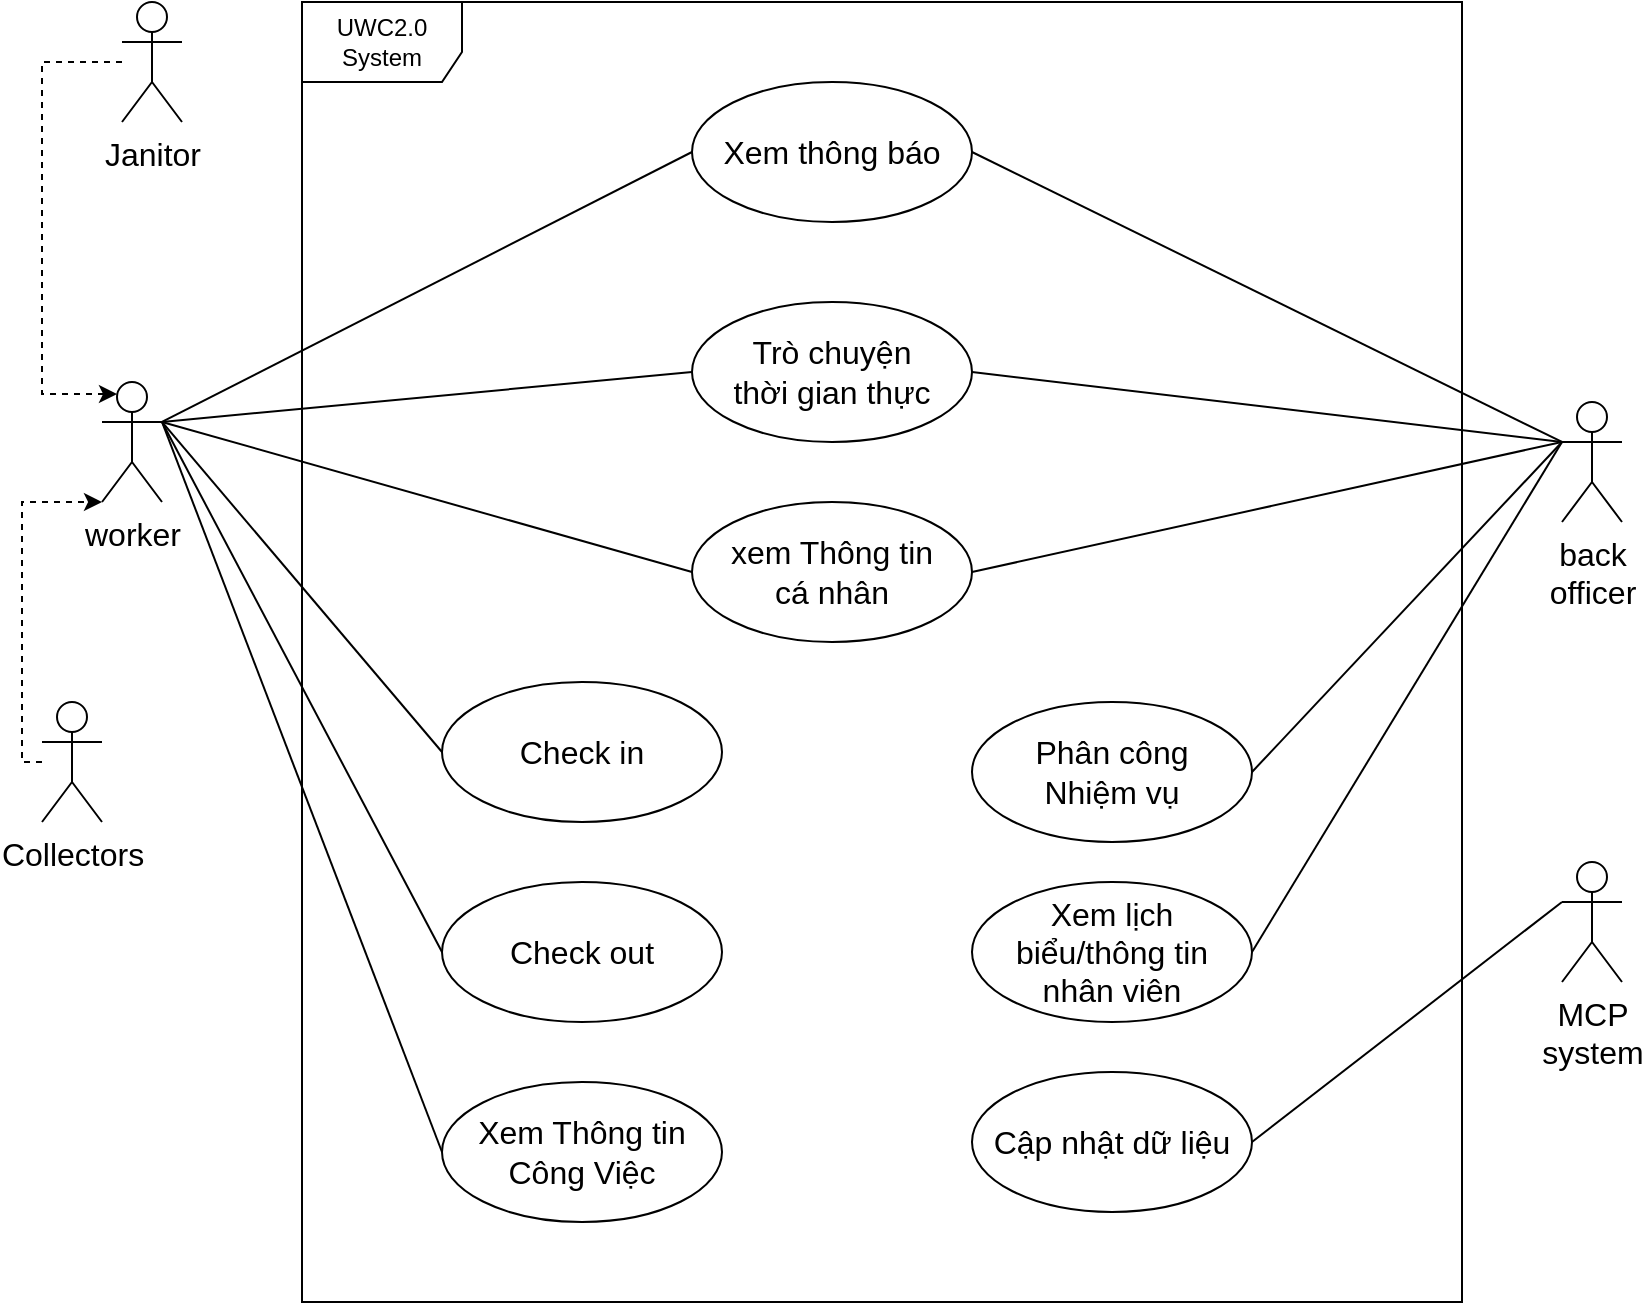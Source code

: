 <mxfile version="20.2.8" type="device" pages="3"><diagram id="xRWwraY7McmnF7ADtMVb" name="Page-1"><mxGraphModel dx="942" dy="677" grid="1" gridSize="10" guides="1" tooltips="1" connect="1" arrows="1" fold="1" page="1" pageScale="1" pageWidth="850" pageHeight="1100" math="0" shadow="0"><root><mxCell id="0"/><mxCell id="1" parent="0"/><mxCell id="_DzVUZ29TaO_gOabKnIX-59" value="worker" style="shape=umlActor;verticalLabelPosition=bottom;verticalAlign=top;html=1;outlineConnect=0;fontSize=16;" vertex="1" parent="1"><mxGeometry x="70" y="520" width="30" height="60" as="geometry"/></mxCell><mxCell id="_DzVUZ29TaO_gOabKnIX-60" style="edgeStyle=orthogonalEdgeStyle;rounded=0;orthogonalLoop=1;jettySize=auto;html=1;entryX=0.25;entryY=0.1;entryDx=0;entryDy=0;entryPerimeter=0;dashed=1;fontSize=16;" edge="1" parent="1" source="_DzVUZ29TaO_gOabKnIX-61" target="_DzVUZ29TaO_gOabKnIX-59"><mxGeometry relative="1" as="geometry"><Array as="points"><mxPoint x="40" y="360"/><mxPoint x="40" y="526"/></Array></mxGeometry></mxCell><mxCell id="_DzVUZ29TaO_gOabKnIX-61" value="Janitor" style="shape=umlActor;verticalLabelPosition=bottom;verticalAlign=top;html=1;outlineConnect=0;fontSize=16;" vertex="1" parent="1"><mxGeometry x="80" y="330" width="30" height="60" as="geometry"/></mxCell><mxCell id="_DzVUZ29TaO_gOabKnIX-62" style="edgeStyle=orthogonalEdgeStyle;rounded=0;orthogonalLoop=1;jettySize=auto;html=1;entryX=0;entryY=1;entryDx=0;entryDy=0;entryPerimeter=0;dashed=1;fontSize=16;" edge="1" parent="1" source="_DzVUZ29TaO_gOabKnIX-63" target="_DzVUZ29TaO_gOabKnIX-59"><mxGeometry relative="1" as="geometry"><Array as="points"><mxPoint x="30" y="710"/><mxPoint x="30" y="580"/></Array></mxGeometry></mxCell><mxCell id="_DzVUZ29TaO_gOabKnIX-63" value="Collectors" style="shape=umlActor;verticalLabelPosition=bottom;verticalAlign=top;html=1;outlineConnect=0;fontSize=16;" vertex="1" parent="1"><mxGeometry x="40" y="680" width="30" height="60" as="geometry"/></mxCell><mxCell id="_DzVUZ29TaO_gOabKnIX-64" value="back &lt;br style=&quot;font-size: 16px;&quot;&gt;officer" style="shape=umlActor;verticalLabelPosition=bottom;verticalAlign=top;html=1;outlineConnect=0;fontSize=16;" vertex="1" parent="1"><mxGeometry x="800" y="530" width="30" height="60" as="geometry"/></mxCell><mxCell id="_DzVUZ29TaO_gOabKnIX-65" value="Trò chuyện&lt;br style=&quot;font-size: 16px;&quot;&gt;thời gian thực" style="ellipse;whiteSpace=wrap;html=1;fontSize=16;" vertex="1" parent="1"><mxGeometry x="365" y="480" width="140" height="70" as="geometry"/></mxCell><mxCell id="_DzVUZ29TaO_gOabKnIX-66" value="" style="endArrow=none;html=1;rounded=0;exitX=1;exitY=0.333;exitDx=0;exitDy=0;exitPerimeter=0;entryX=0;entryY=0.5;entryDx=0;entryDy=0;fontSize=16;" edge="1" parent="1" source="_DzVUZ29TaO_gOabKnIX-59" target="_DzVUZ29TaO_gOabKnIX-65"><mxGeometry width="50" height="50" relative="1" as="geometry"><mxPoint x="330" y="750" as="sourcePoint"/><mxPoint x="380" y="700" as="targetPoint"/></mxGeometry></mxCell><mxCell id="_DzVUZ29TaO_gOabKnIX-67" value="" style="endArrow=none;html=1;rounded=0;exitX=1;exitY=0.5;exitDx=0;exitDy=0;entryX=0;entryY=0.333;entryDx=0;entryDy=0;entryPerimeter=0;fontSize=16;" edge="1" parent="1" source="_DzVUZ29TaO_gOabKnIX-65" target="_DzVUZ29TaO_gOabKnIX-64"><mxGeometry width="50" height="50" relative="1" as="geometry"><mxPoint x="130" y="460" as="sourcePoint"/><mxPoint x="380.0" y="535" as="targetPoint"/></mxGeometry></mxCell><mxCell id="_DzVUZ29TaO_gOabKnIX-68" value="Xem thông báo" style="ellipse;whiteSpace=wrap;html=1;fontSize=16;" vertex="1" parent="1"><mxGeometry x="365" y="370" width="140" height="70" as="geometry"/></mxCell><mxCell id="_DzVUZ29TaO_gOabKnIX-69" value="" style="endArrow=none;html=1;rounded=0;entryX=0;entryY=0.5;entryDx=0;entryDy=0;exitX=1;exitY=0.333;exitDx=0;exitDy=0;exitPerimeter=0;fontSize=16;" edge="1" parent="1" source="_DzVUZ29TaO_gOabKnIX-59" target="_DzVUZ29TaO_gOabKnIX-68"><mxGeometry width="50" height="50" relative="1" as="geometry"><mxPoint x="130" y="530" as="sourcePoint"/><mxPoint x="375" y="540" as="targetPoint"/></mxGeometry></mxCell><mxCell id="_DzVUZ29TaO_gOabKnIX-70" value="" style="endArrow=none;html=1;rounded=0;exitX=1;exitY=0.5;exitDx=0;exitDy=0;entryX=0;entryY=0.333;entryDx=0;entryDy=0;entryPerimeter=0;fontSize=16;" edge="1" parent="1" source="_DzVUZ29TaO_gOabKnIX-68" target="_DzVUZ29TaO_gOabKnIX-64"><mxGeometry width="50" height="50" relative="1" as="geometry"><mxPoint x="130" y="540" as="sourcePoint"/><mxPoint x="375" y="540" as="targetPoint"/></mxGeometry></mxCell><mxCell id="_DzVUZ29TaO_gOabKnIX-71" value="Check in" style="ellipse;whiteSpace=wrap;html=1;fontSize=16;" vertex="1" parent="1"><mxGeometry x="240" y="670" width="140" height="70" as="geometry"/></mxCell><mxCell id="_DzVUZ29TaO_gOabKnIX-72" value="Check out" style="ellipse;whiteSpace=wrap;html=1;fontSize=16;" vertex="1" parent="1"><mxGeometry x="240" y="770" width="140" height="70" as="geometry"/></mxCell><mxCell id="_DzVUZ29TaO_gOabKnIX-73" value="" style="endArrow=none;html=1;rounded=0;entryX=0;entryY=0.5;entryDx=0;entryDy=0;exitX=1;exitY=0.333;exitDx=0;exitDy=0;exitPerimeter=0;fontSize=16;" edge="1" parent="1" source="_DzVUZ29TaO_gOabKnIX-59" target="_DzVUZ29TaO_gOabKnIX-71"><mxGeometry width="50" height="50" relative="1" as="geometry"><mxPoint x="130" y="530" as="sourcePoint"/><mxPoint x="375" y="525" as="targetPoint"/></mxGeometry></mxCell><mxCell id="_DzVUZ29TaO_gOabKnIX-74" value="" style="endArrow=none;html=1;rounded=0;entryX=0;entryY=0.5;entryDx=0;entryDy=0;exitX=1;exitY=0.333;exitDx=0;exitDy=0;exitPerimeter=0;fontSize=16;" edge="1" parent="1" source="_DzVUZ29TaO_gOabKnIX-59" target="_DzVUZ29TaO_gOabKnIX-72"><mxGeometry width="50" height="50" relative="1" as="geometry"><mxPoint x="130" y="540" as="sourcePoint"/><mxPoint x="375" y="615" as="targetPoint"/></mxGeometry></mxCell><mxCell id="_DzVUZ29TaO_gOabKnIX-75" value="Xem Thông tin Công Việc" style="ellipse;whiteSpace=wrap;html=1;fontSize=16;" vertex="1" parent="1"><mxGeometry x="240" y="870" width="140" height="70" as="geometry"/></mxCell><mxCell id="_DzVUZ29TaO_gOabKnIX-76" value="" style="endArrow=none;html=1;rounded=0;entryX=0;entryY=0.5;entryDx=0;entryDy=0;fontSize=16;exitX=1;exitY=0.333;exitDx=0;exitDy=0;exitPerimeter=0;" edge="1" parent="1" source="_DzVUZ29TaO_gOabKnIX-59" target="_DzVUZ29TaO_gOabKnIX-75"><mxGeometry width="50" height="50" relative="1" as="geometry"><mxPoint x="100" y="540" as="sourcePoint"/><mxPoint x="375" y="705" as="targetPoint"/></mxGeometry></mxCell><mxCell id="_DzVUZ29TaO_gOabKnIX-77" value="Phân công&lt;br style=&quot;font-size: 16px;&quot;&gt;Nhiệm vụ" style="ellipse;whiteSpace=wrap;html=1;fontSize=16;" vertex="1" parent="1"><mxGeometry x="505" y="680" width="140" height="70" as="geometry"/></mxCell><mxCell id="_DzVUZ29TaO_gOabKnIX-78" value="" style="endArrow=none;html=1;rounded=0;exitX=1;exitY=0.5;exitDx=0;exitDy=0;entryX=0;entryY=0.333;entryDx=0;entryDy=0;entryPerimeter=0;fontSize=16;" edge="1" parent="1" source="_DzVUZ29TaO_gOabKnIX-77" target="_DzVUZ29TaO_gOabKnIX-64"><mxGeometry width="50" height="50" relative="1" as="geometry"><mxPoint x="515" y="525" as="sourcePoint"/><mxPoint x="750" y="530" as="targetPoint"/></mxGeometry></mxCell><mxCell id="_DzVUZ29TaO_gOabKnIX-79" value="xem Thông tin&lt;br style=&quot;font-size: 16px;&quot;&gt;cá nhân" style="ellipse;whiteSpace=wrap;html=1;fontSize=16;" vertex="1" parent="1"><mxGeometry x="365" y="580" width="140" height="70" as="geometry"/></mxCell><mxCell id="_DzVUZ29TaO_gOabKnIX-80" value="" style="endArrow=none;html=1;rounded=0;entryX=0;entryY=0.5;entryDx=0;entryDy=0;exitX=1;exitY=0.333;exitDx=0;exitDy=0;exitPerimeter=0;fontSize=16;" edge="1" parent="1" source="_DzVUZ29TaO_gOabKnIX-59" target="_DzVUZ29TaO_gOabKnIX-79"><mxGeometry width="50" height="50" relative="1" as="geometry"><mxPoint x="110" y="550" as="sourcePoint"/><mxPoint x="375" y="705" as="targetPoint"/></mxGeometry></mxCell><mxCell id="_DzVUZ29TaO_gOabKnIX-81" value="Cập nhật dữ liệu" style="ellipse;whiteSpace=wrap;html=1;fontSize=16;" vertex="1" parent="1"><mxGeometry x="505" y="865" width="140" height="70" as="geometry"/></mxCell><mxCell id="_DzVUZ29TaO_gOabKnIX-82" value="" style="endArrow=none;html=1;rounded=0;entryX=1;entryY=0.5;entryDx=0;entryDy=0;fontSize=16;exitX=0;exitY=0.333;exitDx=0;exitDy=0;exitPerimeter=0;" edge="1" parent="1" source="_DzVUZ29TaO_gOabKnIX-85" target="_DzVUZ29TaO_gOabKnIX-81"><mxGeometry width="50" height="50" relative="1" as="geometry"><mxPoint x="720" y="870" as="sourcePoint"/><mxPoint x="375" y="415" as="targetPoint"/></mxGeometry></mxCell><mxCell id="_DzVUZ29TaO_gOabKnIX-83" value="Xem lịch biểu/thông tin &lt;br&gt;nhân viên" style="ellipse;whiteSpace=wrap;html=1;fontSize=16;" vertex="1" parent="1"><mxGeometry x="505" y="770" width="140" height="70" as="geometry"/></mxCell><mxCell id="_DzVUZ29TaO_gOabKnIX-84" value="" style="endArrow=none;html=1;rounded=0;exitX=1;exitY=0.5;exitDx=0;exitDy=0;entryX=0;entryY=0.333;entryDx=0;entryDy=0;entryPerimeter=0;fontSize=16;" edge="1" parent="1" source="_DzVUZ29TaO_gOabKnIX-83" target="_DzVUZ29TaO_gOabKnIX-64"><mxGeometry width="50" height="50" relative="1" as="geometry"><mxPoint x="730" y="625.0" as="sourcePoint"/><mxPoint x="820" y="550" as="targetPoint"/></mxGeometry></mxCell><mxCell id="_DzVUZ29TaO_gOabKnIX-85" value="MCP&lt;br&gt;system" style="shape=umlActor;verticalLabelPosition=bottom;verticalAlign=top;html=1;outlineConnect=0;fontSize=16;" vertex="1" parent="1"><mxGeometry x="800" y="760" width="30" height="60" as="geometry"/></mxCell><mxCell id="_DzVUZ29TaO_gOabKnIX-86" value="" style="endArrow=none;html=1;rounded=0;exitX=1;exitY=0.5;exitDx=0;exitDy=0;entryX=0;entryY=0.333;entryDx=0;entryDy=0;entryPerimeter=0;fontSize=16;" edge="1" parent="1" source="_DzVUZ29TaO_gOabKnIX-79" target="_DzVUZ29TaO_gOabKnIX-64"><mxGeometry width="50" height="50" relative="1" as="geometry"><mxPoint x="690.0" y="705" as="sourcePoint"/><mxPoint x="820" y="560" as="targetPoint"/></mxGeometry></mxCell><mxCell id="_DzVUZ29TaO_gOabKnIX-87" value="UWC2.0 System" style="shape=umlFrame;whiteSpace=wrap;html=1;width=80;height=40;" vertex="1" parent="1"><mxGeometry x="170" y="330" width="580" height="650" as="geometry"/></mxCell></root></mxGraphModel></diagram><diagram id="BSPqzLPKIBEDgvnGzP8l" name="Page-2"><mxGraphModel dx="1792" dy="677" grid="1" gridSize="10" guides="1" tooltips="1" connect="1" arrows="1" fold="1" page="1" pageScale="1" pageWidth="850" pageHeight="1100" math="0" shadow="0"><root><mxCell id="0"/><mxCell id="1" parent="0"/><mxCell id="vy1q3zeR72LXmahcZezZ-2" value=":Server" style="rounded=0;whiteSpace=wrap;html=1;" parent="1" vertex="1"><mxGeometry x="440" y="230" width="120" height="60" as="geometry"/></mxCell><mxCell id="vy1q3zeR72LXmahcZezZ-3" value=":User&amp;nbsp;" style="rounded=0;whiteSpace=wrap;html=1;" parent="1" vertex="1"><mxGeometry x="-80" y="240" width="120" height="60" as="geometry"/></mxCell><mxCell id="vy1q3zeR72LXmahcZezZ-4" value=":MapInterface" style="rounded=0;whiteSpace=wrap;html=1;" parent="1" vertex="1"><mxGeometry x="180" y="230" width="120" height="60" as="geometry"/></mxCell><mxCell id="vy1q3zeR72LXmahcZezZ-5" value="" style="endArrow=none;dashed=1;html=1;rounded=0;entryX=0.5;entryY=1;entryDx=0;entryDy=0;" parent="1" target="vy1q3zeR72LXmahcZezZ-3" edge="1"><mxGeometry width="50" height="50" relative="1" as="geometry"><mxPoint x="-20" y="1970" as="sourcePoint"/><mxPoint x="290" y="320" as="targetPoint"/></mxGeometry></mxCell><mxCell id="vy1q3zeR72LXmahcZezZ-6" value="" style="endArrow=none;dashed=1;html=1;rounded=0;entryX=0.5;entryY=1;entryDx=0;entryDy=0;" parent="1" target="vy1q3zeR72LXmahcZezZ-2" edge="1"><mxGeometry width="50" height="50" relative="1" as="geometry"><mxPoint x="500" y="1970" as="sourcePoint"/><mxPoint x="440" y="290" as="targetPoint"/></mxGeometry></mxCell><mxCell id="vy1q3zeR72LXmahcZezZ-7" value="" style="endArrow=none;dashed=1;html=1;rounded=0;entryX=0.5;entryY=1;entryDx=0;entryDy=0;" parent="1" target="vy1q3zeR72LXmahcZezZ-4" edge="1"><mxGeometry width="50" height="50" relative="1" as="geometry"><mxPoint x="240" y="1970" as="sourcePoint"/><mxPoint x="259.5" y="290" as="targetPoint"/></mxGeometry></mxCell><mxCell id="vy1q3zeR72LXmahcZezZ-8" value="" style="endArrow=classic;html=1;rounded=0;" parent="1" edge="1"><mxGeometry width="50" height="50" relative="1" as="geometry"><mxPoint x="-20" y="330" as="sourcePoint"/><mxPoint x="240" y="330" as="targetPoint"/></mxGeometry></mxCell><mxCell id="vy1q3zeR72LXmahcZezZ-9" value="Click vào MCP để bắt đầu" style="text;html=1;align=center;verticalAlign=middle;resizable=0;points=[];autosize=1;strokeColor=none;fillColor=none;" parent="1" vertex="1"><mxGeometry x="30" y="300" width="160" height="30" as="geometry"/></mxCell><mxCell id="vy1q3zeR72LXmahcZezZ-11" value="" style="endArrow=classic;html=1;rounded=0;" parent="1" edge="1"><mxGeometry width="50" height="50" relative="1" as="geometry"><mxPoint x="240" y="340" as="sourcePoint"/><mxPoint x="500" y="340" as="targetPoint"/></mxGeometry></mxCell><mxCell id="vy1q3zeR72LXmahcZezZ-12" value="Gửi thông tin MCP" style="text;html=1;align=center;verticalAlign=middle;resizable=0;points=[];autosize=1;strokeColor=none;fillColor=none;" parent="1" vertex="1"><mxGeometry x="305" y="310" width="120" height="30" as="geometry"/></mxCell><mxCell id="vy1q3zeR72LXmahcZezZ-14" value="Activate MCP&lt;br&gt;Routes := optimizedRoutes(MCP,Depot)" style="text;html=1;align=center;verticalAlign=middle;resizable=0;points=[];autosize=1;strokeColor=none;fillColor=none;" parent="1" vertex="1"><mxGeometry x="250" y="390" width="240" height="40" as="geometry"/></mxCell><mxCell id="vy1q3zeR72LXmahcZezZ-34" value=":Database" style="rounded=0;whiteSpace=wrap;html=1;" parent="1" vertex="1"><mxGeometry x="700" y="230" width="120" height="60" as="geometry"/></mxCell><mxCell id="vy1q3zeR72LXmahcZezZ-36" value="" style="endArrow=none;dashed=1;html=1;rounded=0;entryX=0.5;entryY=1;entryDx=0;entryDy=0;" parent="1" edge="1"><mxGeometry width="50" height="50" relative="1" as="geometry"><mxPoint x="760" y="1980" as="sourcePoint"/><mxPoint x="759.5" y="290" as="targetPoint"/></mxGeometry></mxCell><mxCell id="vy1q3zeR72LXmahcZezZ-41" value="" style="endArrow=classic;html=1;rounded=0;dashed=1;" parent="1" edge="1"><mxGeometry width="50" height="50" relative="1" as="geometry"><mxPoint x="495" y="430" as="sourcePoint"/><mxPoint x="235" y="430" as="targetPoint"/></mxGeometry></mxCell><mxCell id="vy1q3zeR72LXmahcZezZ-42" value="" style="endArrow=classic;html=1;rounded=0;" parent="1" edge="1"><mxGeometry width="50" height="50" relative="1" as="geometry"><mxPoint x="500" y="360" as="sourcePoint"/><mxPoint x="760" y="360" as="targetPoint"/></mxGeometry></mxCell><mxCell id="vy1q3zeR72LXmahcZezZ-43" value="Request Depot" style="text;html=1;align=center;verticalAlign=middle;resizable=0;points=[];autosize=1;strokeColor=none;fillColor=none;" parent="1" vertex="1"><mxGeometry x="580" y="330" width="100" height="30" as="geometry"/></mxCell><mxCell id="vy1q3zeR72LXmahcZezZ-44" value="" style="endArrow=classic;html=1;rounded=0;dashed=1;" parent="1" edge="1"><mxGeometry width="50" height="50" relative="1" as="geometry"><mxPoint x="760" y="400" as="sourcePoint"/><mxPoint x="500" y="400" as="targetPoint"/></mxGeometry></mxCell><mxCell id="vy1q3zeR72LXmahcZezZ-45" value="Depot" style="text;html=1;align=center;verticalAlign=middle;resizable=0;points=[];autosize=1;strokeColor=none;fillColor=none;" parent="1" vertex="1"><mxGeometry x="600" y="370" width="60" height="30" as="geometry"/></mxCell><mxCell id="vy1q3zeR72LXmahcZezZ-46" value="" style="endArrow=classic;html=1;rounded=0;dashed=1;" parent="1" edge="1"><mxGeometry width="50" height="50" relative="1" as="geometry"><mxPoint x="240" y="460" as="sourcePoint"/><mxPoint x="-20" y="460" as="targetPoint"/></mxGeometry></mxCell><mxCell id="vy1q3zeR72LXmahcZezZ-47" value="Hiển thị các routes được trả về" style="text;html=1;align=center;verticalAlign=middle;resizable=0;points=[];autosize=1;strokeColor=none;fillColor=none;" parent="1" vertex="1"><mxGeometry x="15" y="430" width="190" height="30" as="geometry"/></mxCell><mxCell id="vy1q3zeR72LXmahcZezZ-48" value="" style="endArrow=classic;html=1;rounded=0;" parent="1" edge="1"><mxGeometry width="50" height="50" relative="1" as="geometry"><mxPoint x="-20" y="510" as="sourcePoint"/><mxPoint x="240" y="510" as="targetPoint"/></mxGeometry></mxCell><mxCell id="vy1q3zeR72LXmahcZezZ-49" value="Click chọn 1 trong các routes đã &lt;br&gt;được hiển thị" style="text;html=1;align=center;verticalAlign=middle;resizable=0;points=[];autosize=1;strokeColor=none;fillColor=none;" parent="1" vertex="1"><mxGeometry x="20" y="470" width="190" height="40" as="geometry"/></mxCell><mxCell id="vy1q3zeR72LXmahcZezZ-50" value="" style="endArrow=classic;html=1;rounded=0;" parent="1" edge="1"><mxGeometry width="50" height="50" relative="1" as="geometry"><mxPoint x="240" y="549" as="sourcePoint"/><mxPoint x="500" y="549" as="targetPoint"/></mxGeometry></mxCell><mxCell id="vy1q3zeR72LXmahcZezZ-51" value="Gửi route đã được user chọn" style="text;html=1;align=center;verticalAlign=middle;resizable=0;points=[];autosize=1;strokeColor=none;fillColor=none;" parent="1" vertex="1"><mxGeometry x="280" y="520" width="180" height="30" as="geometry"/></mxCell><mxCell id="vy1q3zeR72LXmahcZezZ-56" value="" style="endArrow=classic;html=1;rounded=0;" parent="1" edge="1"><mxGeometry width="50" height="50" relative="1" as="geometry"><mxPoint x="-20" y="680" as="sourcePoint"/><mxPoint x="240" y="680" as="targetPoint"/></mxGeometry></mxCell><mxCell id="vy1q3zeR72LXmahcZezZ-57" value="Click chọn MCP khác" style="text;html=1;align=center;verticalAlign=middle;resizable=0;points=[];autosize=1;strokeColor=none;fillColor=none;" parent="1" vertex="1"><mxGeometry x="30" y="650" width="140" height="30" as="geometry"/></mxCell><mxCell id="vy1q3zeR72LXmahcZezZ-58" value="" style="endArrow=classic;html=1;rounded=0;dashed=1;" parent="1" edge="1"><mxGeometry width="50" height="50" relative="1" as="geometry"><mxPoint x="500" y="990" as="sourcePoint"/><mxPoint x="240" y="990" as="targetPoint"/></mxGeometry></mxCell><mxCell id="vy1q3zeR72LXmahcZezZ-59" value="Activate route đã được chọn" style="text;html=1;align=center;verticalAlign=middle;resizable=0;points=[];autosize=1;strokeColor=none;fillColor=none;" parent="1" vertex="1"><mxGeometry x="290" y="575" width="170" height="30" as="geometry"/></mxCell><mxCell id="vy1q3zeR72LXmahcZezZ-60" value="" style="endArrow=classic;html=1;rounded=0;" parent="1" edge="1"><mxGeometry width="50" height="50" relative="1" as="geometry"><mxPoint x="240" y="700" as="sourcePoint"/><mxPoint x="500" y="700" as="targetPoint"/></mxGeometry></mxCell><mxCell id="vy1q3zeR72LXmahcZezZ-61" value="Gửi thông tin MCP vừa được chọn" style="text;html=1;align=center;verticalAlign=middle;resizable=0;points=[];autosize=1;strokeColor=none;fillColor=none;" parent="1" vertex="1"><mxGeometry x="260" y="670" width="210" height="30" as="geometry"/></mxCell><mxCell id="vy1q3zeR72LXmahcZezZ-63" value="" style="endArrow=classic;html=1;rounded=0;dashed=1;" parent="1" edge="1"><mxGeometry width="50" height="50" relative="1" as="geometry"><mxPoint x="500" y="760" as="sourcePoint"/><mxPoint x="240" y="760" as="targetPoint"/></mxGeometry></mxCell><mxCell id="vy1q3zeR72LXmahcZezZ-64" value="Activate MCP vừa được chọn&lt;br&gt;Routes := optimizedRoutes(MCP,MCP)" style="text;html=1;align=center;verticalAlign=middle;resizable=0;points=[];autosize=1;strokeColor=none;fillColor=none;" parent="1" vertex="1"><mxGeometry x="260" y="720" width="230" height="40" as="geometry"/></mxCell><mxCell id="vy1q3zeR72LXmahcZezZ-65" value="Hiển thị các routes được trả về" style="text;html=1;align=center;verticalAlign=middle;resizable=0;points=[];autosize=1;strokeColor=none;fillColor=none;" parent="1" vertex="1"><mxGeometry x="15" y="750" width="190" height="30" as="geometry"/></mxCell><mxCell id="vy1q3zeR72LXmahcZezZ-66" value="" style="endArrow=classic;html=1;rounded=0;dashed=1;" parent="1" edge="1"><mxGeometry width="50" height="50" relative="1" as="geometry"><mxPoint x="240" y="780" as="sourcePoint"/><mxPoint x="-20" y="780" as="targetPoint"/></mxGeometry></mxCell><mxCell id="vy1q3zeR72LXmahcZezZ-67" value="Click chọn 1 trong các routes đã &lt;br&gt;được hiển thị" style="text;html=1;align=center;verticalAlign=middle;resizable=0;points=[];autosize=1;strokeColor=none;fillColor=none;" parent="1" vertex="1"><mxGeometry x="20" y="800" width="190" height="40" as="geometry"/></mxCell><mxCell id="vy1q3zeR72LXmahcZezZ-68" value="" style="endArrow=classic;html=1;rounded=0;" parent="1" edge="1"><mxGeometry width="50" height="50" relative="1" as="geometry"><mxPoint x="-20" y="840" as="sourcePoint"/><mxPoint x="240" y="840" as="targetPoint"/></mxGeometry></mxCell><mxCell id="vy1q3zeR72LXmahcZezZ-69" value="Gửi route đã được user chọn" style="text;html=1;align=center;verticalAlign=middle;resizable=0;points=[];autosize=1;strokeColor=none;fillColor=none;" parent="1" vertex="1"><mxGeometry x="275" y="850" width="180" height="30" as="geometry"/></mxCell><mxCell id="vy1q3zeR72LXmahcZezZ-70" value="" style="endArrow=classic;html=1;rounded=0;" parent="1" edge="1"><mxGeometry width="50" height="50" relative="1" as="geometry"><mxPoint x="240" y="880" as="sourcePoint"/><mxPoint x="500" y="880" as="targetPoint"/></mxGeometry></mxCell><mxCell id="vy1q3zeR72LXmahcZezZ-78" value="Activate route đã được chọn&lt;br&gt;Deactivate MCP được activate trước" style="text;html=1;align=center;verticalAlign=middle;resizable=0;points=[];autosize=1;strokeColor=none;fillColor=none;" parent="1" vertex="1"><mxGeometry x="265" y="955" width="220" height="40" as="geometry"/></mxCell><mxCell id="CWIoL6jmx6vMfme8O2Su-1" value="" style="endArrow=classic;html=1;rounded=0;dashed=1;" parent="1" edge="1"><mxGeometry width="50" height="50" relative="1" as="geometry"><mxPoint x="500" y="610" as="sourcePoint"/><mxPoint x="240" y="610" as="targetPoint"/></mxGeometry></mxCell><mxCell id="CWIoL6jmx6vMfme8O2Su-4" value="Loop, break khi user click vào disposal facility" style="shape=umlFrame;whiteSpace=wrap;html=1;width=105;height=60;" parent="1" vertex="1"><mxGeometry x="-170" y="635" width="1000" height="370" as="geometry"/></mxCell><mxCell id="CWIoL6jmx6vMfme8O2Su-5" value="" style="endArrow=classic;html=1;rounded=0;" parent="1" edge="1"><mxGeometry width="50" height="50" relative="1" as="geometry"><mxPoint x="-20" y="1050" as="sourcePoint"/><mxPoint x="240" y="1050" as="targetPoint"/></mxGeometry></mxCell><mxCell id="CWIoL6jmx6vMfme8O2Su-6" value="Click vào disposal facility" style="text;html=1;align=center;verticalAlign=middle;resizable=0;points=[];autosize=1;strokeColor=none;fillColor=none;" parent="1" vertex="1"><mxGeometry x="30" y="1020" width="160" height="30" as="geometry"/></mxCell><mxCell id="CWIoL6jmx6vMfme8O2Su-7" value="" style="endArrow=classic;html=1;rounded=0;" parent="1" edge="1"><mxGeometry width="50" height="50" relative="1" as="geometry"><mxPoint x="240" y="1080" as="sourcePoint"/><mxPoint x="500" y="1080" as="targetPoint"/></mxGeometry></mxCell><mxCell id="CWIoL6jmx6vMfme8O2Su-8" value="Gửi thông tin disposal facility" style="text;html=1;align=center;verticalAlign=middle;resizable=0;points=[];autosize=1;strokeColor=none;fillColor=none;" parent="1" vertex="1"><mxGeometry x="290" y="1050" width="180" height="30" as="geometry"/></mxCell><mxCell id="CWIoL6jmx6vMfme8O2Su-10" value="" style="endArrow=classic;html=1;rounded=0;dashed=1;" parent="1" edge="1"><mxGeometry width="50" height="50" relative="1" as="geometry"><mxPoint x="500" y="1140" as="sourcePoint"/><mxPoint x="240" y="1140" as="targetPoint"/></mxGeometry></mxCell><mxCell id="CWIoL6jmx6vMfme8O2Su-11" value="Activate Disposal Facitlity&lt;br&gt;Routes := optimizedRoutes(MCP,Disposal)" style="text;html=1;align=center;verticalAlign=middle;resizable=0;points=[];autosize=1;strokeColor=none;fillColor=none;" parent="1" vertex="1"><mxGeometry x="245" y="1100" width="250" height="40" as="geometry"/></mxCell><mxCell id="CWIoL6jmx6vMfme8O2Su-12" value="Hiển thị các routes được trả về" style="text;html=1;align=center;verticalAlign=middle;resizable=0;points=[];autosize=1;strokeColor=none;fillColor=none;" parent="1" vertex="1"><mxGeometry x="20" y="1145" width="190" height="30" as="geometry"/></mxCell><mxCell id="CWIoL6jmx6vMfme8O2Su-13" value="" style="endArrow=classic;html=1;rounded=0;dashed=1;" parent="1" edge="1"><mxGeometry width="50" height="50" relative="1" as="geometry"><mxPoint x="240" y="1175" as="sourcePoint"/><mxPoint x="-20" y="1175" as="targetPoint"/></mxGeometry></mxCell><mxCell id="CWIoL6jmx6vMfme8O2Su-14" value="Click chọn 1 trong các routes đã &lt;br&gt;được hiển thị" style="text;html=1;align=center;verticalAlign=middle;resizable=0;points=[];autosize=1;strokeColor=none;fillColor=none;" parent="1" vertex="1"><mxGeometry x="20" y="1190" width="190" height="40" as="geometry"/></mxCell><mxCell id="CWIoL6jmx6vMfme8O2Su-15" value="" style="endArrow=classic;html=1;rounded=0;" parent="1" edge="1"><mxGeometry width="50" height="50" relative="1" as="geometry"><mxPoint x="-20" y="1230" as="sourcePoint"/><mxPoint x="240" y="1230" as="targetPoint"/></mxGeometry></mxCell><mxCell id="CWIoL6jmx6vMfme8O2Su-16" value="Gửi route đã được user chọn" style="text;html=1;align=center;verticalAlign=middle;resizable=0;points=[];autosize=1;strokeColor=none;fillColor=none;" parent="1" vertex="1"><mxGeometry x="275" y="1230" width="180" height="30" as="geometry"/></mxCell><mxCell id="CWIoL6jmx6vMfme8O2Su-17" value="" style="endArrow=classic;html=1;rounded=0;" parent="1" edge="1"><mxGeometry width="50" height="50" relative="1" as="geometry"><mxPoint x="240" y="1260" as="sourcePoint"/><mxPoint x="500" y="1260" as="targetPoint"/></mxGeometry></mxCell><mxCell id="CWIoL6jmx6vMfme8O2Su-22" value="Activate route đã được chọn&lt;br&gt;Deactivate MCP cuối" style="text;html=1;align=center;verticalAlign=middle;resizable=0;points=[];autosize=1;strokeColor=none;fillColor=none;" parent="1" vertex="1"><mxGeometry x="285" y="1310" width="170" height="40" as="geometry"/></mxCell><mxCell id="CWIoL6jmx6vMfme8O2Su-23" value="" style="endArrow=classic;html=1;rounded=0;dashed=1;" parent="1" edge="1"><mxGeometry width="50" height="50" relative="1" as="geometry"><mxPoint x="500" y="1350" as="sourcePoint"/><mxPoint x="240" y="1350" as="targetPoint"/></mxGeometry></mxCell><mxCell id="CWIoL6jmx6vMfme8O2Su-24" value="Click vào depot" style="text;html=1;align=center;verticalAlign=middle;resizable=0;points=[];autosize=1;strokeColor=none;fillColor=none;" parent="1" vertex="1"><mxGeometry x="45" y="1355" width="110" height="30" as="geometry"/></mxCell><mxCell id="CWIoL6jmx6vMfme8O2Su-25" value="" style="endArrow=classic;html=1;rounded=0;" parent="1" edge="1"><mxGeometry width="50" height="50" relative="1" as="geometry"><mxPoint x="-20.0" y="1385" as="sourcePoint"/><mxPoint x="240" y="1385" as="targetPoint"/></mxGeometry></mxCell><mxCell id="CWIoL6jmx6vMfme8O2Su-26" value="" style="endArrow=classic;html=1;rounded=0;" parent="1" edge="1"><mxGeometry width="50" height="50" relative="1" as="geometry"><mxPoint x="240" y="1420.0" as="sourcePoint"/><mxPoint x="500" y="1420.0" as="targetPoint"/></mxGeometry></mxCell><mxCell id="CWIoL6jmx6vMfme8O2Su-27" value="Gửi thông tin depot" style="text;html=1;align=center;verticalAlign=middle;resizable=0;points=[];autosize=1;strokeColor=none;fillColor=none;" parent="1" vertex="1"><mxGeometry x="300" y="1390" width="130" height="30" as="geometry"/></mxCell><mxCell id="CWIoL6jmx6vMfme8O2Su-28" value="Activate Disposal Facitlity&lt;br&gt;Routes := optimizedRoutes(Disposal,Depot)" style="text;html=1;align=center;verticalAlign=middle;resizable=0;points=[];autosize=1;strokeColor=none;fillColor=none;" parent="1" vertex="1"><mxGeometry x="245" y="1440" width="260" height="40" as="geometry"/></mxCell><mxCell id="CWIoL6jmx6vMfme8O2Su-30" value="" style="endArrow=classic;html=1;rounded=0;dashed=1;" parent="1" edge="1"><mxGeometry width="50" height="50" relative="1" as="geometry"><mxPoint x="500" y="1480.0" as="sourcePoint"/><mxPoint x="240" y="1480.0" as="targetPoint"/></mxGeometry></mxCell><mxCell id="CWIoL6jmx6vMfme8O2Su-31" value="Hiển thị các routes được trả về" style="text;html=1;align=center;verticalAlign=middle;resizable=0;points=[];autosize=1;strokeColor=none;fillColor=none;" parent="1" vertex="1"><mxGeometry x="30" y="1480" width="190" height="30" as="geometry"/></mxCell><mxCell id="CWIoL6jmx6vMfme8O2Su-32" value="" style="endArrow=classic;html=1;rounded=0;dashed=1;" parent="1" edge="1"><mxGeometry width="50" height="50" relative="1" as="geometry"><mxPoint x="240" y="1510.0" as="sourcePoint"/><mxPoint x="-20.0" y="1510.0" as="targetPoint"/></mxGeometry></mxCell><mxCell id="CWIoL6jmx6vMfme8O2Su-33" value="Click chọn 1 trong các routes đã &lt;br&gt;được hiển thị" style="text;html=1;align=center;verticalAlign=middle;resizable=0;points=[];autosize=1;strokeColor=none;fillColor=none;" parent="1" vertex="1"><mxGeometry x="15" y="1530" width="190" height="40" as="geometry"/></mxCell><mxCell id="CWIoL6jmx6vMfme8O2Su-34" value="" style="endArrow=classic;html=1;rounded=0;" parent="1" edge="1"><mxGeometry width="50" height="50" relative="1" as="geometry"><mxPoint x="-20.0" y="1570.0" as="sourcePoint"/><mxPoint x="240" y="1570.0" as="targetPoint"/></mxGeometry></mxCell><mxCell id="CWIoL6jmx6vMfme8O2Su-35" value="Gửi route đã được user chọn" style="text;html=1;align=center;verticalAlign=middle;resizable=0;points=[];autosize=1;strokeColor=none;fillColor=none;" parent="1" vertex="1"><mxGeometry x="275" y="1570" width="180" height="30" as="geometry"/></mxCell><mxCell id="CWIoL6jmx6vMfme8O2Su-36" value="" style="endArrow=classic;html=1;rounded=0;" parent="1" edge="1"><mxGeometry width="50" height="50" relative="1" as="geometry"><mxPoint x="240" y="1600.0" as="sourcePoint"/><mxPoint x="500" y="1600.0" as="targetPoint"/></mxGeometry></mxCell><mxCell id="CWIoL6jmx6vMfme8O2Su-41" value="Activate route đã được chọn&lt;br&gt;Deactivate Disposal Facility" style="text;html=1;align=center;verticalAlign=middle;resizable=0;points=[];autosize=1;strokeColor=none;fillColor=none;" parent="1" vertex="1"><mxGeometry x="285" y="1650" width="170" height="40" as="geometry"/></mxCell><mxCell id="CWIoL6jmx6vMfme8O2Su-42" value="" style="endArrow=classic;html=1;rounded=0;dashed=1;" parent="1" edge="1"><mxGeometry width="50" height="50" relative="1" as="geometry"><mxPoint x="500" y="1690.0" as="sourcePoint"/><mxPoint x="240" y="1690.0" as="targetPoint"/></mxGeometry></mxCell><mxCell id="CWIoL6jmx6vMfme8O2Su-43" value="" style="endArrow=classic;html=1;rounded=0;" parent="1" edge="1"><mxGeometry width="50" height="50" relative="1" as="geometry"><mxPoint x="-20.0" y="1730" as="sourcePoint"/><mxPoint x="240" y="1730" as="targetPoint"/></mxGeometry></mxCell><mxCell id="CWIoL6jmx6vMfme8O2Su-44" value="Click nút &quot;Lưu&quot;" style="text;html=1;align=center;verticalAlign=middle;resizable=0;points=[];autosize=1;strokeColor=none;fillColor=none;" parent="1" vertex="1"><mxGeometry x="50" y="1695" width="100" height="30" as="geometry"/></mxCell><mxCell id="CWIoL6jmx6vMfme8O2Su-45" value="" style="endArrow=classic;html=1;rounded=0;" parent="1" edge="1"><mxGeometry width="50" height="50" relative="1" as="geometry"><mxPoint x="240" y="1760" as="sourcePoint"/><mxPoint x="500" y="1760" as="targetPoint"/></mxGeometry></mxCell><mxCell id="CWIoL6jmx6vMfme8O2Su-46" value="Gửi tất cả thông tin về các đường đi đã chọn" style="text;html=1;align=center;verticalAlign=middle;resizable=0;points=[];autosize=1;strokeColor=none;fillColor=none;" parent="1" vertex="1"><mxGeometry x="240" y="1730" width="260" height="30" as="geometry"/></mxCell><mxCell id="CWIoL6jmx6vMfme8O2Su-47" value="" style="endArrow=classic;html=1;rounded=0;" parent="1" edge="1"><mxGeometry width="50" height="50" relative="1" as="geometry"><mxPoint x="500" y="1790" as="sourcePoint"/><mxPoint x="760" y="1790" as="targetPoint"/></mxGeometry></mxCell><mxCell id="CWIoL6jmx6vMfme8O2Su-48" value="Update các đường đi trong database" style="text;html=1;align=center;verticalAlign=middle;resizable=0;points=[];autosize=1;strokeColor=none;fillColor=none;" parent="1" vertex="1"><mxGeometry x="520" y="1760" width="220" height="30" as="geometry"/></mxCell><mxCell id="CWIoL6jmx6vMfme8O2Su-49" value="" style="endArrow=classic;html=1;rounded=0;dashed=1;" parent="1" edge="1"><mxGeometry width="50" height="50" relative="1" as="geometry"><mxPoint x="500" y="1830" as="sourcePoint"/><mxPoint x="240" y="1830" as="targetPoint"/></mxGeometry></mxCell><mxCell id="CWIoL6jmx6vMfme8O2Su-50" value="Deactivate depot" style="text;html=1;align=center;verticalAlign=middle;resizable=0;points=[];autosize=1;strokeColor=none;fillColor=none;" parent="1" vertex="1"><mxGeometry x="315" y="1800" width="110" height="30" as="geometry"/></mxCell></root></mxGraphModel></diagram><diagram id="b52zN8M39o9fp-i7KlXt" name="Page-3"><mxGraphModel dx="942" dy="677" grid="1" gridSize="10" guides="1" tooltips="1" connect="1" arrows="1" fold="1" page="1" pageScale="1" pageWidth="850" pageHeight="1100" math="0" shadow="0"><root><mxCell id="0"/><mxCell id="1" parent="0"/><mxCell id="0yaaOwmjI8Muo34SWXPc-1" value="Back officer" style="shape=umlActor;verticalLabelPosition=bottom;verticalAlign=top;html=1;outlineConnect=0;fontSize=15;" parent="1" vertex="1"><mxGeometry x="70" y="309" width="30" height="51" as="geometry"/></mxCell><mxCell id="0yaaOwmjI8Muo34SWXPc-2" value="Phân công &lt;br&gt;nhiệm vụ" style="ellipse;whiteSpace=wrap;html=1;fontSize=15;" parent="1" vertex="1"><mxGeometry x="150" y="290" width="140" height="70" as="geometry"/></mxCell><mxCell id="0yaaOwmjI8Muo34SWXPc-3" value="Phân công &lt;br&gt;Collector" style="ellipse;whiteSpace=wrap;html=1;fontSize=15;" parent="1" vertex="1"><mxGeometry x="320" y="130" width="140" height="70" as="geometry"/></mxCell><mxCell id="0yaaOwmjI8Muo34SWXPc-4" value="Phân công&lt;br&gt;janitor" style="ellipse;whiteSpace=wrap;html=1;fontSize=15;" parent="1" vertex="1"><mxGeometry x="320" y="460" width="140" height="70" as="geometry"/></mxCell><mxCell id="0yaaOwmjI8Muo34SWXPc-5" value="Chọn đường đi" style="ellipse;whiteSpace=wrap;html=1;fontSize=15;" parent="1" vertex="1"><mxGeometry x="600" y="130" width="140" height="70" as="geometry"/></mxCell><mxCell id="0yaaOwmjI8Muo34SWXPc-7" value="" style="endArrow=none;html=1;rounded=0;exitX=1;exitY=0.333;exitDx=0;exitDy=0;exitPerimeter=0;entryX=0;entryY=0.5;entryDx=0;entryDy=0;fontSize=15;" parent="1" source="0yaaOwmjI8Muo34SWXPc-1" target="0yaaOwmjI8Muo34SWXPc-2" edge="1"><mxGeometry width="50" height="50" relative="1" as="geometry"><mxPoint x="340" y="360" as="sourcePoint"/><mxPoint x="390" y="310" as="targetPoint"/></mxGeometry></mxCell><mxCell id="0yaaOwmjI8Muo34SWXPc-12" value="&amp;lt;&amp;lt;include&amp;gt;&amp;gt;" style="endArrow=open;endSize=12;dashed=1;html=1;rounded=0;entryX=0;entryY=0.5;entryDx=0;entryDy=0;fontSize=15;exitX=1;exitY=0.5;exitDx=0;exitDy=0;" parent="1" source="0yaaOwmjI8Muo34SWXPc-3" target="0yaaOwmjI8Muo34SWXPc-5" edge="1"><mxGeometry x="0.048" y="15" width="160" relative="1" as="geometry"><mxPoint x="620" y="220" as="sourcePoint"/><mxPoint x="550" y="215" as="targetPoint"/><mxPoint as="offset"/></mxGeometry></mxCell><mxCell id="0yaaOwmjI8Muo34SWXPc-15" value="&amp;lt;&amp;lt;extend&amp;gt;&amp;gt;" style="endArrow=open;endSize=12;dashed=1;html=1;rounded=0;exitX=0;exitY=0.5;exitDx=0;exitDy=0;fontSize=15;entryX=0.5;entryY=0;entryDx=0;entryDy=0;" parent="1" source="0yaaOwmjI8Muo34SWXPc-3" target="0yaaOwmjI8Muo34SWXPc-2" edge="1"><mxGeometry x="0.016" y="-9" width="160" relative="1" as="geometry"><mxPoint x="455" y="225" as="sourcePoint"/><mxPoint x="340" y="230" as="targetPoint"/><mxPoint as="offset"/></mxGeometry></mxCell><mxCell id="0yaaOwmjI8Muo34SWXPc-16" value="&amp;lt;&amp;lt;extend&amp;gt;&amp;gt;" style="endArrow=open;endSize=12;dashed=1;html=1;rounded=0;exitX=0;exitY=0.5;exitDx=0;exitDy=0;fontSize=15;entryX=0.5;entryY=1;entryDx=0;entryDy=0;" parent="1" source="0yaaOwmjI8Muo34SWXPc-4" target="0yaaOwmjI8Muo34SWXPc-2" edge="1"><mxGeometry x="-0.14" y="-10" width="160" relative="1" as="geometry"><mxPoint x="180" y="320" as="sourcePoint"/><mxPoint x="400" y="320" as="targetPoint"/><mxPoint x="-1" as="offset"/></mxGeometry></mxCell><mxCell id="w26RWT4JOVLz8KCMo2e9-3" value="Gửi thông báo" style="ellipse;whiteSpace=wrap;html=1;fontSize=15;" parent="1" vertex="1"><mxGeometry x="460" y="290" width="140" height="70" as="geometry"/></mxCell><mxCell id="w26RWT4JOVLz8KCMo2e9-4" value="&amp;lt;&amp;lt;include&amp;gt;&amp;gt;" style="endArrow=open;endSize=12;dashed=1;html=1;rounded=0;fontSize=15;exitX=0.5;exitY=0;exitDx=0;exitDy=0;entryX=1;entryY=1;entryDx=0;entryDy=0;" parent="1" source="w26RWT4JOVLz8KCMo2e9-3" target="0yaaOwmjI8Muo34SWXPc-3" edge="1"><mxGeometry x="-0.099" y="1" width="160" relative="1" as="geometry"><mxPoint x="440" y="175" as="sourcePoint"/><mxPoint x="390" y="260" as="targetPoint"/><mxPoint as="offset"/></mxGeometry></mxCell><mxCell id="w26RWT4JOVLz8KCMo2e9-5" value="&amp;lt;&amp;lt;include&amp;gt;&amp;gt;" style="endArrow=open;endSize=12;dashed=1;html=1;rounded=0;fontSize=15;exitX=0.5;exitY=1;exitDx=0;exitDy=0;entryX=1;entryY=0;entryDx=0;entryDy=0;" parent="1" source="w26RWT4JOVLz8KCMo2e9-3" target="0yaaOwmjI8Muo34SWXPc-4" edge="1"><mxGeometry x="-0.056" y="8" width="160" relative="1" as="geometry"><mxPoint x="580.503" y="300.251" as="sourcePoint"/><mxPoint x="419.497" y="199.749" as="targetPoint"/><mxPoint y="1" as="offset"/></mxGeometry></mxCell><mxCell id="w26RWT4JOVLz8KCMo2e9-6" value="&amp;lt;&amp;lt;extend&amp;gt;&amp;gt;" style="endArrow=open;endSize=12;dashed=1;html=1;rounded=0;exitX=0;exitY=0.5;exitDx=0;exitDy=0;fontSize=15;entryX=1;entryY=0.5;entryDx=0;entryDy=0;" parent="1" source="w26RWT4JOVLz8KCMo2e9-3" target="0yaaOwmjI8Muo34SWXPc-2" edge="1"><mxGeometry x="0.016" y="-9" width="160" relative="1" as="geometry"><mxPoint x="380" y="175" as="sourcePoint"/><mxPoint x="230" y="300" as="targetPoint"/><mxPoint as="offset"/></mxGeometry></mxCell><mxCell id="w26RWT4JOVLz8KCMo2e9-7" value="Task Assignment module" style="shape=umlFrame;whiteSpace=wrap;html=1;fontSize=15;width=90;height=65;" parent="1" vertex="1"><mxGeometry x="130" y="105" width="650" height="440" as="geometry"/></mxCell></root></mxGraphModel></diagram></mxfile>